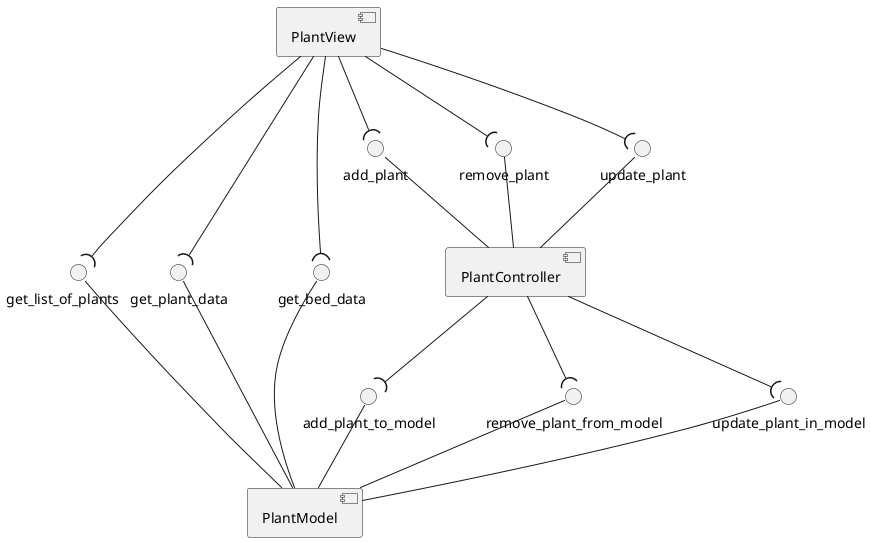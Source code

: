 @startuml Komponenten Diagramm
[PlantView] as pView
[PlantModel] as pMdl
[PlantController] as pCtrlr
() "get_plant_data" as getPData
() "get_list_of_plants         " as getLstOfP
() "get_bed_data" as getBedData
() "add_plant" as addP
() "remove_plant" as remP
() "update_plant" as updP
() "add_plant_to_model" as addPToMdl
() "remove_plant_from_model" as remPFromMdl
() "update_plant_in_model" as updPInMdl

addPToMdl -down- pMdl
pCtrlr --( addPToMdl
remPFromMdl -down- pMdl
pCtrlr --( remPFromMdl
updPInMdl -down- pMdl
pCtrlr --( updPInMdl
addP -down- pCtrlr
pView --( addP
remP -down- pCtrlr
updP -down- pCtrlr
pView --( updP
pView --( remP
getPData -down- pMdl
pView --( getPData
getLstOfP -down- pMdl
pView -( getLstOfP
getBedData -down- pMdl 
pView --( getBedData
@enduml